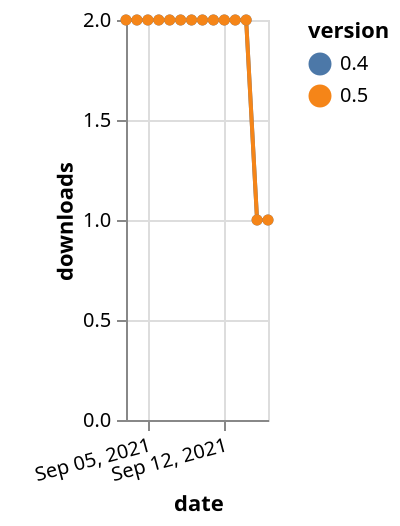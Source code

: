 {"$schema": "https://vega.github.io/schema/vega-lite/v5.json", "description": "A simple bar chart with embedded data.", "data": {"values": [{"date": "2021-09-03", "total": 2500, "delta": 2, "version": "0.4"}, {"date": "2021-09-04", "total": 2502, "delta": 2, "version": "0.4"}, {"date": "2021-09-05", "total": 2504, "delta": 2, "version": "0.4"}, {"date": "2021-09-06", "total": 2506, "delta": 2, "version": "0.4"}, {"date": "2021-09-07", "total": 2508, "delta": 2, "version": "0.4"}, {"date": "2021-09-08", "total": 2510, "delta": 2, "version": "0.4"}, {"date": "2021-09-09", "total": 2512, "delta": 2, "version": "0.4"}, {"date": "2021-09-10", "total": 2514, "delta": 2, "version": "0.4"}, {"date": "2021-09-11", "total": 2516, "delta": 2, "version": "0.4"}, {"date": "2021-09-12", "total": 2518, "delta": 2, "version": "0.4"}, {"date": "2021-09-13", "total": 2520, "delta": 2, "version": "0.4"}, {"date": "2021-09-14", "total": 2522, "delta": 2, "version": "0.4"}, {"date": "2021-09-15", "total": 2523, "delta": 1, "version": "0.4"}, {"date": "2021-09-16", "total": 2524, "delta": 1, "version": "0.4"}, {"date": "2021-09-03", "total": 2211, "delta": 2, "version": "0.5"}, {"date": "2021-09-04", "total": 2213, "delta": 2, "version": "0.5"}, {"date": "2021-09-05", "total": 2215, "delta": 2, "version": "0.5"}, {"date": "2021-09-06", "total": 2217, "delta": 2, "version": "0.5"}, {"date": "2021-09-07", "total": 2219, "delta": 2, "version": "0.5"}, {"date": "2021-09-08", "total": 2221, "delta": 2, "version": "0.5"}, {"date": "2021-09-09", "total": 2223, "delta": 2, "version": "0.5"}, {"date": "2021-09-10", "total": 2225, "delta": 2, "version": "0.5"}, {"date": "2021-09-11", "total": 2227, "delta": 2, "version": "0.5"}, {"date": "2021-09-12", "total": 2229, "delta": 2, "version": "0.5"}, {"date": "2021-09-13", "total": 2231, "delta": 2, "version": "0.5"}, {"date": "2021-09-14", "total": 2233, "delta": 2, "version": "0.5"}, {"date": "2021-09-15", "total": 2234, "delta": 1, "version": "0.5"}, {"date": "2021-09-16", "total": 2235, "delta": 1, "version": "0.5"}]}, "width": "container", "mark": {"type": "line", "point": {"filled": true}}, "encoding": {"x": {"field": "date", "type": "temporal", "timeUnit": "yearmonthdate", "title": "date", "axis": {"labelAngle": -15}}, "y": {"field": "delta", "type": "quantitative", "title": "downloads"}, "color": {"field": "version", "type": "nominal"}, "tooltip": {"field": "delta"}}}
